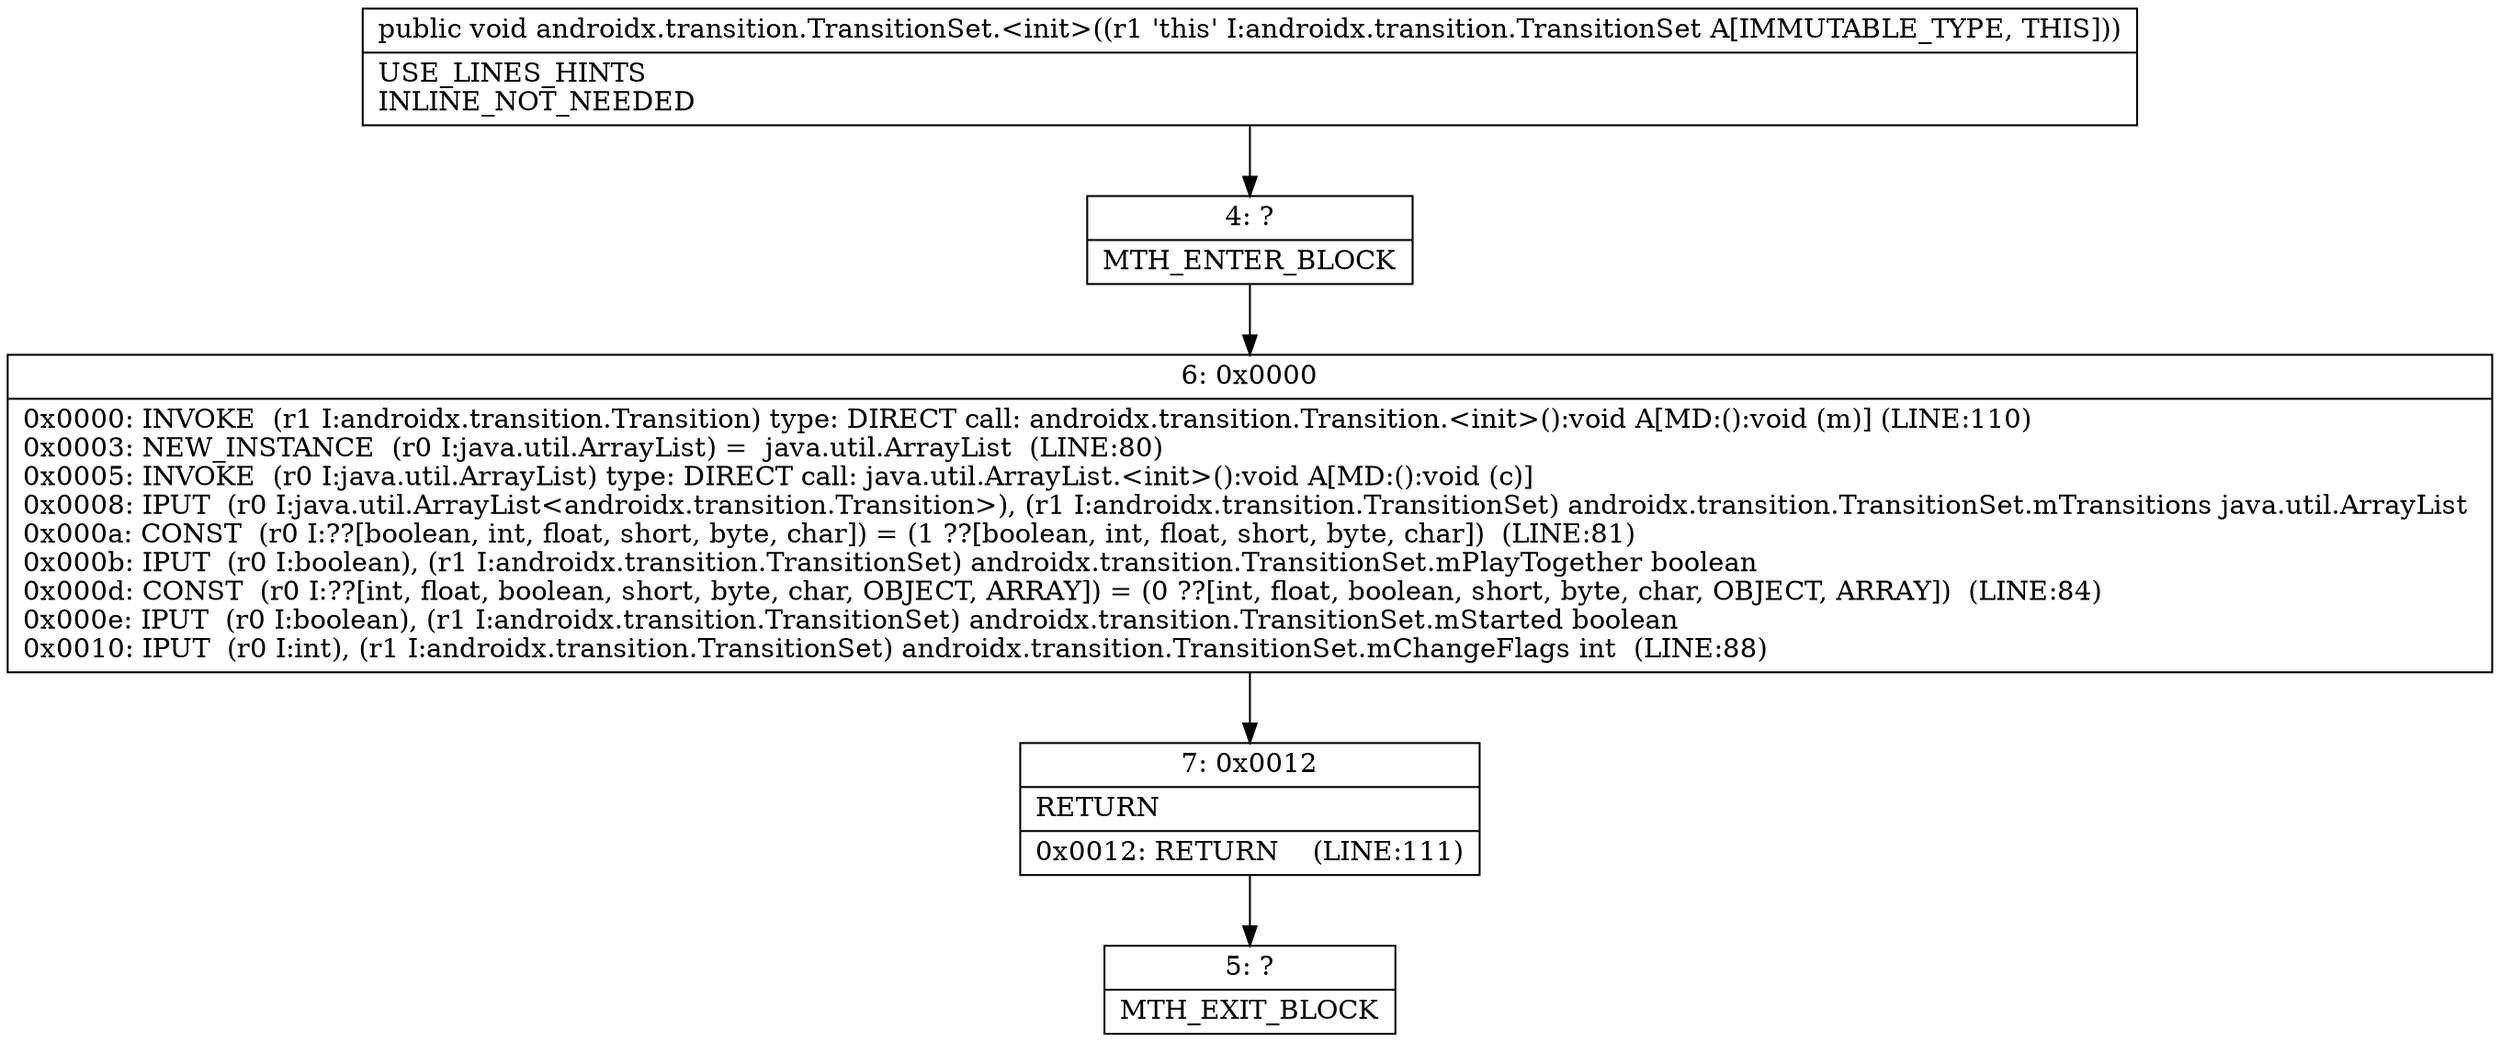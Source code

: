 digraph "CFG forandroidx.transition.TransitionSet.\<init\>()V" {
Node_4 [shape=record,label="{4\:\ ?|MTH_ENTER_BLOCK\l}"];
Node_6 [shape=record,label="{6\:\ 0x0000|0x0000: INVOKE  (r1 I:androidx.transition.Transition) type: DIRECT call: androidx.transition.Transition.\<init\>():void A[MD:():void (m)] (LINE:110)\l0x0003: NEW_INSTANCE  (r0 I:java.util.ArrayList) =  java.util.ArrayList  (LINE:80)\l0x0005: INVOKE  (r0 I:java.util.ArrayList) type: DIRECT call: java.util.ArrayList.\<init\>():void A[MD:():void (c)]\l0x0008: IPUT  (r0 I:java.util.ArrayList\<androidx.transition.Transition\>), (r1 I:androidx.transition.TransitionSet) androidx.transition.TransitionSet.mTransitions java.util.ArrayList \l0x000a: CONST  (r0 I:??[boolean, int, float, short, byte, char]) = (1 ??[boolean, int, float, short, byte, char])  (LINE:81)\l0x000b: IPUT  (r0 I:boolean), (r1 I:androidx.transition.TransitionSet) androidx.transition.TransitionSet.mPlayTogether boolean \l0x000d: CONST  (r0 I:??[int, float, boolean, short, byte, char, OBJECT, ARRAY]) = (0 ??[int, float, boolean, short, byte, char, OBJECT, ARRAY])  (LINE:84)\l0x000e: IPUT  (r0 I:boolean), (r1 I:androidx.transition.TransitionSet) androidx.transition.TransitionSet.mStarted boolean \l0x0010: IPUT  (r0 I:int), (r1 I:androidx.transition.TransitionSet) androidx.transition.TransitionSet.mChangeFlags int  (LINE:88)\l}"];
Node_7 [shape=record,label="{7\:\ 0x0012|RETURN\l|0x0012: RETURN    (LINE:111)\l}"];
Node_5 [shape=record,label="{5\:\ ?|MTH_EXIT_BLOCK\l}"];
MethodNode[shape=record,label="{public void androidx.transition.TransitionSet.\<init\>((r1 'this' I:androidx.transition.TransitionSet A[IMMUTABLE_TYPE, THIS]))  | USE_LINES_HINTS\lINLINE_NOT_NEEDED\l}"];
MethodNode -> Node_4;Node_4 -> Node_6;
Node_6 -> Node_7;
Node_7 -> Node_5;
}

